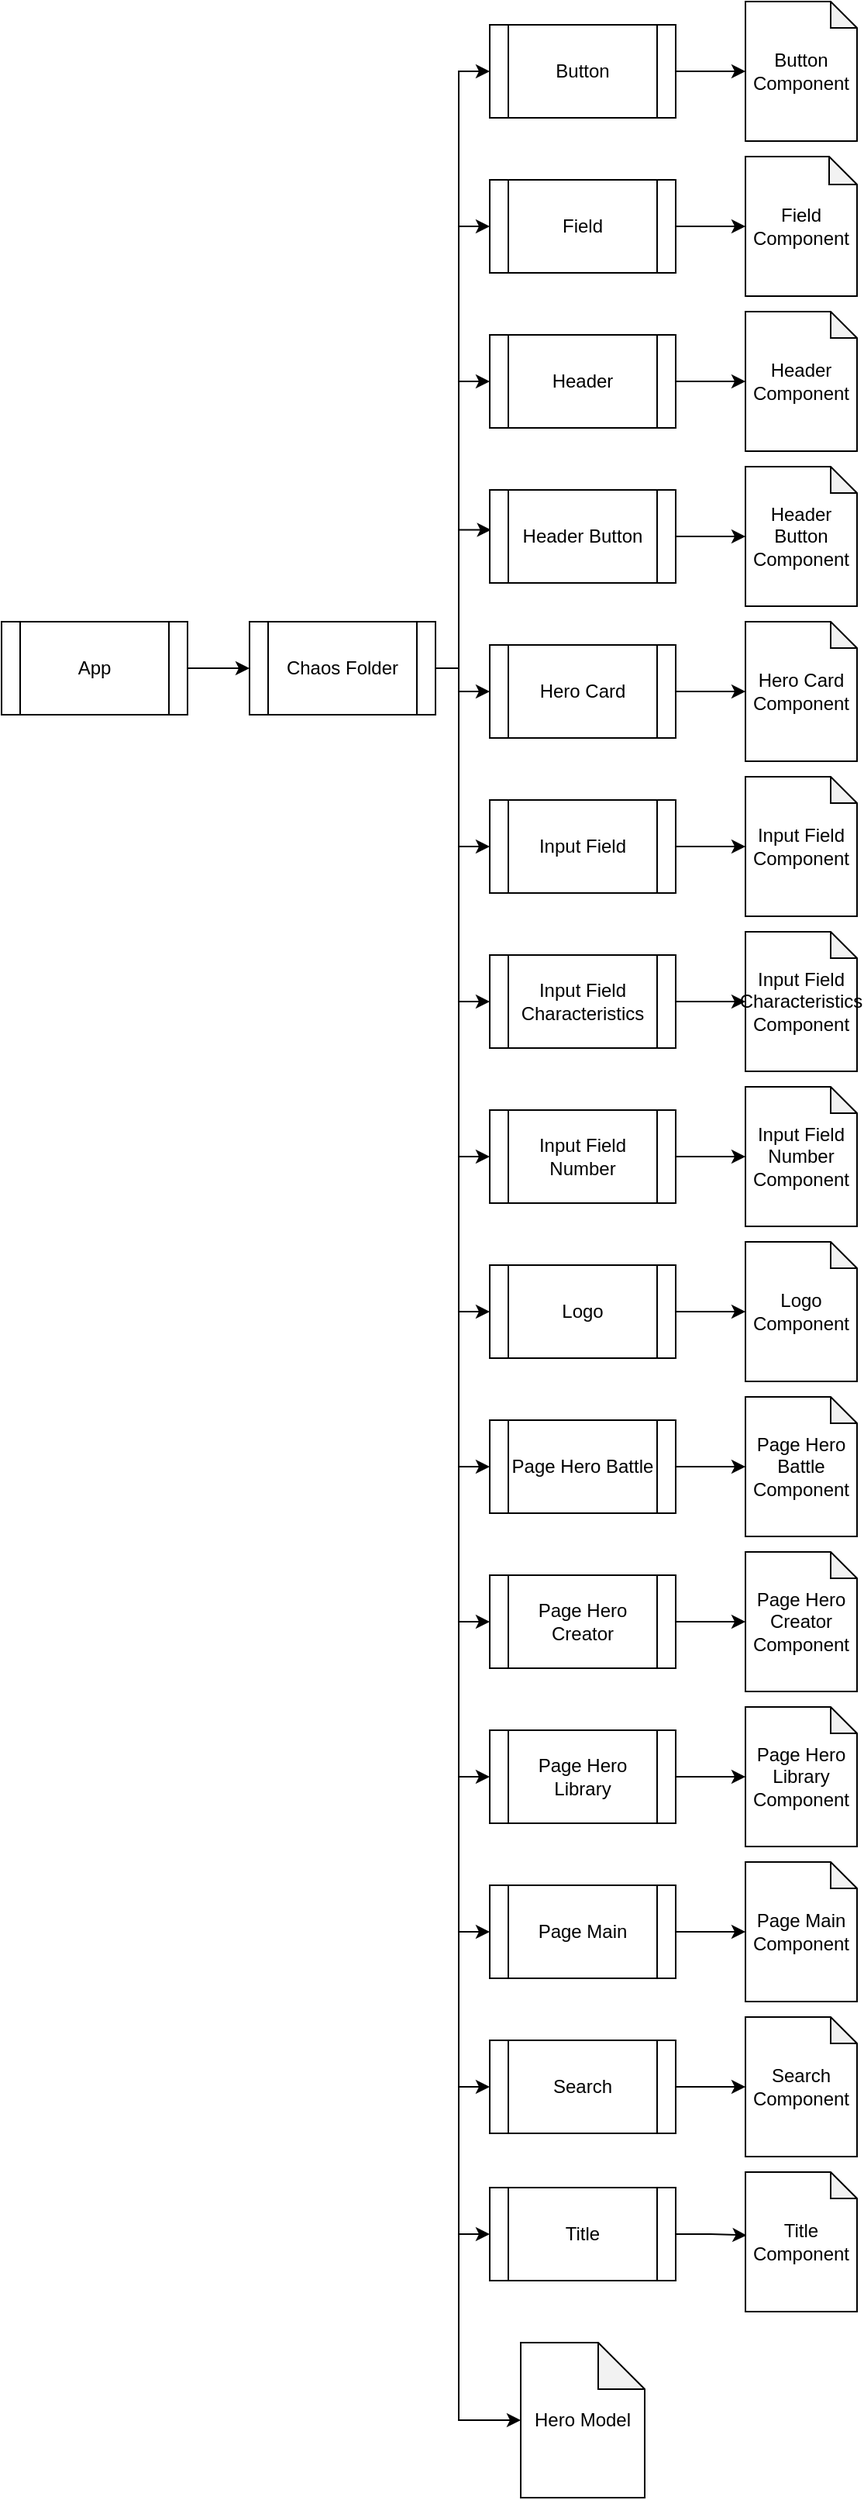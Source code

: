 <mxfile version="20.3.3" type="google"><diagram id="08lqqNatd9hqfFX3Qw4x" name="Page-1"><mxGraphModel grid="1" page="1" gridSize="10" guides="1" tooltips="1" connect="1" arrows="1" fold="1" pageScale="1" pageWidth="850" pageHeight="1100" math="0" shadow="0"><root><mxCell id="0"/><mxCell id="1" parent="0"/><mxCell id="8NWdOSgNrrAKJ-gWz4yP-1" value="Hero Model" style="shape=note;whiteSpace=wrap;html=1;backgroundOutline=1;darkOpacity=0.05;" vertex="1" parent="1"><mxGeometry x="445" y="1310" width="80" height="100" as="geometry"/></mxCell><mxCell id="8NWdOSgNrrAKJ-gWz4yP-36" style="edgeStyle=orthogonalEdgeStyle;rounded=0;orthogonalLoop=1;jettySize=auto;html=1;exitX=1;exitY=0.5;exitDx=0;exitDy=0;entryX=0;entryY=0.5;entryDx=0;entryDy=0;" edge="1" parent="1" source="8NWdOSgNrrAKJ-gWz4yP-3" target="8NWdOSgNrrAKJ-gWz4yP-4"><mxGeometry relative="1" as="geometry"/></mxCell><mxCell id="8NWdOSgNrrAKJ-gWz4yP-3" value="App" style="shape=process;whiteSpace=wrap;html=1;backgroundOutline=1;" vertex="1" parent="1"><mxGeometry x="110" y="200" width="120" height="60" as="geometry"/></mxCell><mxCell id="8NWdOSgNrrAKJ-gWz4yP-37" style="edgeStyle=orthogonalEdgeStyle;rounded=0;orthogonalLoop=1;jettySize=auto;html=1;exitX=1;exitY=0.5;exitDx=0;exitDy=0;entryX=0;entryY=0.5;entryDx=0;entryDy=0;" edge="1" parent="1" source="8NWdOSgNrrAKJ-gWz4yP-4" target="8NWdOSgNrrAKJ-gWz4yP-5"><mxGeometry relative="1" as="geometry"><Array as="points"><mxPoint x="405" y="230"/><mxPoint x="405" y="-155"/></Array></mxGeometry></mxCell><mxCell id="8NWdOSgNrrAKJ-gWz4yP-38" style="edgeStyle=orthogonalEdgeStyle;rounded=0;orthogonalLoop=1;jettySize=auto;html=1;exitX=1;exitY=0.5;exitDx=0;exitDy=0;entryX=0;entryY=0.5;entryDx=0;entryDy=0;" edge="1" parent="1" source="8NWdOSgNrrAKJ-gWz4yP-4" target="8NWdOSgNrrAKJ-gWz4yP-6"><mxGeometry relative="1" as="geometry"><Array as="points"><mxPoint x="405" y="230"/><mxPoint x="405" y="-55"/></Array></mxGeometry></mxCell><mxCell id="8NWdOSgNrrAKJ-gWz4yP-39" style="edgeStyle=orthogonalEdgeStyle;rounded=0;orthogonalLoop=1;jettySize=auto;html=1;exitX=1;exitY=0.5;exitDx=0;exitDy=0;entryX=0;entryY=0.5;entryDx=0;entryDy=0;" edge="1" parent="1" source="8NWdOSgNrrAKJ-gWz4yP-4" target="8NWdOSgNrrAKJ-gWz4yP-7"><mxGeometry relative="1" as="geometry"><Array as="points"><mxPoint x="405" y="230"/><mxPoint x="405" y="45"/></Array></mxGeometry></mxCell><mxCell id="8NWdOSgNrrAKJ-gWz4yP-40" style="edgeStyle=orthogonalEdgeStyle;rounded=0;orthogonalLoop=1;jettySize=auto;html=1;exitX=1;exitY=0.5;exitDx=0;exitDy=0;entryX=0.007;entryY=0.429;entryDx=0;entryDy=0;entryPerimeter=0;" edge="1" parent="1" source="8NWdOSgNrrAKJ-gWz4yP-4" target="8NWdOSgNrrAKJ-gWz4yP-8"><mxGeometry relative="1" as="geometry"><Array as="points"><mxPoint x="405" y="230"/><mxPoint x="405" y="141"/></Array></mxGeometry></mxCell><mxCell id="8NWdOSgNrrAKJ-gWz4yP-41" style="edgeStyle=orthogonalEdgeStyle;rounded=0;orthogonalLoop=1;jettySize=auto;html=1;exitX=1;exitY=0.5;exitDx=0;exitDy=0;" edge="1" parent="1" source="8NWdOSgNrrAKJ-gWz4yP-4" target="8NWdOSgNrrAKJ-gWz4yP-9"><mxGeometry relative="1" as="geometry"><Array as="points"><mxPoint x="405" y="230"/><mxPoint x="405" y="245"/></Array></mxGeometry></mxCell><mxCell id="8NWdOSgNrrAKJ-gWz4yP-42" style="edgeStyle=orthogonalEdgeStyle;rounded=0;orthogonalLoop=1;jettySize=auto;html=1;exitX=1;exitY=0.5;exitDx=0;exitDy=0;entryX=0;entryY=0.5;entryDx=0;entryDy=0;" edge="1" parent="1" source="8NWdOSgNrrAKJ-gWz4yP-4" target="8NWdOSgNrrAKJ-gWz4yP-10"><mxGeometry relative="1" as="geometry"><Array as="points"><mxPoint x="405" y="230"/><mxPoint x="405" y="345"/></Array></mxGeometry></mxCell><mxCell id="8NWdOSgNrrAKJ-gWz4yP-43" style="edgeStyle=orthogonalEdgeStyle;rounded=0;orthogonalLoop=1;jettySize=auto;html=1;exitX=1;exitY=0.5;exitDx=0;exitDy=0;entryX=0;entryY=0.5;entryDx=0;entryDy=0;" edge="1" parent="1" source="8NWdOSgNrrAKJ-gWz4yP-4" target="8NWdOSgNrrAKJ-gWz4yP-11"><mxGeometry relative="1" as="geometry"><Array as="points"><mxPoint x="405" y="230"/><mxPoint x="405" y="445"/></Array></mxGeometry></mxCell><mxCell id="8NWdOSgNrrAKJ-gWz4yP-44" style="edgeStyle=orthogonalEdgeStyle;rounded=0;orthogonalLoop=1;jettySize=auto;html=1;exitX=1;exitY=0.5;exitDx=0;exitDy=0;entryX=0;entryY=0.5;entryDx=0;entryDy=0;" edge="1" parent="1" source="8NWdOSgNrrAKJ-gWz4yP-4" target="8NWdOSgNrrAKJ-gWz4yP-12"><mxGeometry relative="1" as="geometry"><Array as="points"><mxPoint x="405" y="230"/><mxPoint x="405" y="545"/></Array></mxGeometry></mxCell><mxCell id="8NWdOSgNrrAKJ-gWz4yP-45" style="edgeStyle=orthogonalEdgeStyle;rounded=0;orthogonalLoop=1;jettySize=auto;html=1;exitX=1;exitY=0.5;exitDx=0;exitDy=0;entryX=0;entryY=0.5;entryDx=0;entryDy=0;" edge="1" parent="1" source="8NWdOSgNrrAKJ-gWz4yP-4" target="8NWdOSgNrrAKJ-gWz4yP-13"><mxGeometry relative="1" as="geometry"><Array as="points"><mxPoint x="405" y="230"/><mxPoint x="405" y="645"/></Array></mxGeometry></mxCell><mxCell id="8NWdOSgNrrAKJ-gWz4yP-46" style="edgeStyle=orthogonalEdgeStyle;rounded=0;orthogonalLoop=1;jettySize=auto;html=1;exitX=1;exitY=0.5;exitDx=0;exitDy=0;entryX=0;entryY=0.5;entryDx=0;entryDy=0;" edge="1" parent="1" source="8NWdOSgNrrAKJ-gWz4yP-4" target="8NWdOSgNrrAKJ-gWz4yP-14"><mxGeometry relative="1" as="geometry"><Array as="points"><mxPoint x="405" y="230"/><mxPoint x="405" y="745"/></Array></mxGeometry></mxCell><mxCell id="8NWdOSgNrrAKJ-gWz4yP-47" style="edgeStyle=orthogonalEdgeStyle;rounded=0;orthogonalLoop=1;jettySize=auto;html=1;exitX=1;exitY=0.5;exitDx=0;exitDy=0;entryX=0;entryY=0.5;entryDx=0;entryDy=0;" edge="1" parent="1" source="8NWdOSgNrrAKJ-gWz4yP-4" target="8NWdOSgNrrAKJ-gWz4yP-15"><mxGeometry relative="1" as="geometry"><Array as="points"><mxPoint x="405" y="230"/><mxPoint x="405" y="845"/></Array></mxGeometry></mxCell><mxCell id="8NWdOSgNrrAKJ-gWz4yP-48" style="edgeStyle=orthogonalEdgeStyle;rounded=0;orthogonalLoop=1;jettySize=auto;html=1;exitX=1;exitY=0.5;exitDx=0;exitDy=0;entryX=0;entryY=0.5;entryDx=0;entryDy=0;" edge="1" parent="1" source="8NWdOSgNrrAKJ-gWz4yP-4" target="8NWdOSgNrrAKJ-gWz4yP-16"><mxGeometry relative="1" as="geometry"><Array as="points"><mxPoint x="405" y="230"/><mxPoint x="405" y="945"/></Array></mxGeometry></mxCell><mxCell id="8NWdOSgNrrAKJ-gWz4yP-49" style="edgeStyle=orthogonalEdgeStyle;rounded=0;orthogonalLoop=1;jettySize=auto;html=1;exitX=1;exitY=0.5;exitDx=0;exitDy=0;entryX=0;entryY=0.5;entryDx=0;entryDy=0;" edge="1" parent="1" source="8NWdOSgNrrAKJ-gWz4yP-4" target="8NWdOSgNrrAKJ-gWz4yP-17"><mxGeometry relative="1" as="geometry"><Array as="points"><mxPoint x="405" y="230"/><mxPoint x="405" y="1045"/></Array></mxGeometry></mxCell><mxCell id="8NWdOSgNrrAKJ-gWz4yP-50" style="edgeStyle=orthogonalEdgeStyle;rounded=0;orthogonalLoop=1;jettySize=auto;html=1;exitX=1;exitY=0.5;exitDx=0;exitDy=0;entryX=0;entryY=0.5;entryDx=0;entryDy=0;" edge="1" parent="1" source="8NWdOSgNrrAKJ-gWz4yP-4" target="8NWdOSgNrrAKJ-gWz4yP-18"><mxGeometry relative="1" as="geometry"><Array as="points"><mxPoint x="405" y="230"/><mxPoint x="405" y="1145"/></Array></mxGeometry></mxCell><mxCell id="8NWdOSgNrrAKJ-gWz4yP-51" style="edgeStyle=orthogonalEdgeStyle;rounded=0;orthogonalLoop=1;jettySize=auto;html=1;exitX=1;exitY=0.5;exitDx=0;exitDy=0;entryX=0;entryY=0.5;entryDx=0;entryDy=0;" edge="1" parent="1" source="8NWdOSgNrrAKJ-gWz4yP-4" target="8NWdOSgNrrAKJ-gWz4yP-19"><mxGeometry relative="1" as="geometry"><Array as="points"><mxPoint x="405" y="230"/><mxPoint x="405" y="1240"/></Array></mxGeometry></mxCell><mxCell id="8NWdOSgNrrAKJ-gWz4yP-67" style="edgeStyle=orthogonalEdgeStyle;rounded=0;orthogonalLoop=1;jettySize=auto;html=1;exitX=1;exitY=0.5;exitDx=0;exitDy=0;entryX=0;entryY=0.5;entryDx=0;entryDy=0;entryPerimeter=0;" edge="1" parent="1" source="8NWdOSgNrrAKJ-gWz4yP-4" target="8NWdOSgNrrAKJ-gWz4yP-1"><mxGeometry relative="1" as="geometry"><Array as="points"><mxPoint x="405" y="230"/><mxPoint x="405" y="1360"/></Array></mxGeometry></mxCell><mxCell id="8NWdOSgNrrAKJ-gWz4yP-4" value="Chaos Folder" style="shape=process;whiteSpace=wrap;html=1;backgroundOutline=1;" vertex="1" parent="1"><mxGeometry x="270" y="200" width="120" height="60" as="geometry"/></mxCell><mxCell id="8NWdOSgNrrAKJ-gWz4yP-52" style="edgeStyle=orthogonalEdgeStyle;rounded=0;orthogonalLoop=1;jettySize=auto;html=1;exitX=1;exitY=0.5;exitDx=0;exitDy=0;entryX=0;entryY=0.5;entryDx=0;entryDy=0;entryPerimeter=0;" edge="1" parent="1" source="8NWdOSgNrrAKJ-gWz4yP-5" target="8NWdOSgNrrAKJ-gWz4yP-20"><mxGeometry relative="1" as="geometry"/></mxCell><mxCell id="8NWdOSgNrrAKJ-gWz4yP-5" value="Button" style="shape=process;whiteSpace=wrap;html=1;backgroundOutline=1;" vertex="1" parent="1"><mxGeometry x="425" y="-185" width="120" height="60" as="geometry"/></mxCell><mxCell id="8NWdOSgNrrAKJ-gWz4yP-53" style="edgeStyle=orthogonalEdgeStyle;rounded=0;orthogonalLoop=1;jettySize=auto;html=1;exitX=1;exitY=0.5;exitDx=0;exitDy=0;entryX=0;entryY=0.5;entryDx=0;entryDy=0;entryPerimeter=0;" edge="1" parent="1" source="8NWdOSgNrrAKJ-gWz4yP-6" target="8NWdOSgNrrAKJ-gWz4yP-21"><mxGeometry relative="1" as="geometry"/></mxCell><mxCell id="8NWdOSgNrrAKJ-gWz4yP-6" value="Field" style="shape=process;whiteSpace=wrap;html=1;backgroundOutline=1;" vertex="1" parent="1"><mxGeometry x="425" y="-85" width="120" height="60" as="geometry"/></mxCell><mxCell id="8NWdOSgNrrAKJ-gWz4yP-54" style="edgeStyle=orthogonalEdgeStyle;rounded=0;orthogonalLoop=1;jettySize=auto;html=1;exitX=1;exitY=0.5;exitDx=0;exitDy=0;entryX=0;entryY=0.5;entryDx=0;entryDy=0;entryPerimeter=0;" edge="1" parent="1" source="8NWdOSgNrrAKJ-gWz4yP-7" target="8NWdOSgNrrAKJ-gWz4yP-22"><mxGeometry relative="1" as="geometry"/></mxCell><mxCell id="8NWdOSgNrrAKJ-gWz4yP-7" value="Header" style="shape=process;whiteSpace=wrap;html=1;backgroundOutline=1;" vertex="1" parent="1"><mxGeometry x="425" y="15" width="120" height="60" as="geometry"/></mxCell><mxCell id="8NWdOSgNrrAKJ-gWz4yP-55" style="edgeStyle=orthogonalEdgeStyle;rounded=0;orthogonalLoop=1;jettySize=auto;html=1;exitX=1;exitY=0.5;exitDx=0;exitDy=0;entryX=0;entryY=0.5;entryDx=0;entryDy=0;entryPerimeter=0;" edge="1" parent="1" source="8NWdOSgNrrAKJ-gWz4yP-8" target="8NWdOSgNrrAKJ-gWz4yP-23"><mxGeometry relative="1" as="geometry"/></mxCell><mxCell id="8NWdOSgNrrAKJ-gWz4yP-8" value="Header Button" style="shape=process;whiteSpace=wrap;html=1;backgroundOutline=1;" vertex="1" parent="1"><mxGeometry x="425" y="115" width="120" height="60" as="geometry"/></mxCell><mxCell id="8NWdOSgNrrAKJ-gWz4yP-56" style="edgeStyle=orthogonalEdgeStyle;rounded=0;orthogonalLoop=1;jettySize=auto;html=1;exitX=1;exitY=0.5;exitDx=0;exitDy=0;entryX=0;entryY=0.5;entryDx=0;entryDy=0;entryPerimeter=0;" edge="1" parent="1" source="8NWdOSgNrrAKJ-gWz4yP-9" target="8NWdOSgNrrAKJ-gWz4yP-24"><mxGeometry relative="1" as="geometry"/></mxCell><mxCell id="8NWdOSgNrrAKJ-gWz4yP-9" value="Hero Card" style="shape=process;whiteSpace=wrap;html=1;backgroundOutline=1;" vertex="1" parent="1"><mxGeometry x="425" y="215" width="120" height="60" as="geometry"/></mxCell><mxCell id="8NWdOSgNrrAKJ-gWz4yP-57" style="edgeStyle=orthogonalEdgeStyle;rounded=0;orthogonalLoop=1;jettySize=auto;html=1;exitX=1;exitY=0.5;exitDx=0;exitDy=0;entryX=0;entryY=0.5;entryDx=0;entryDy=0;entryPerimeter=0;" edge="1" parent="1" source="8NWdOSgNrrAKJ-gWz4yP-10" target="8NWdOSgNrrAKJ-gWz4yP-25"><mxGeometry relative="1" as="geometry"/></mxCell><mxCell id="8NWdOSgNrrAKJ-gWz4yP-10" value="Input Field" style="shape=process;whiteSpace=wrap;html=1;backgroundOutline=1;" vertex="1" parent="1"><mxGeometry x="425" y="315" width="120" height="60" as="geometry"/></mxCell><mxCell id="8NWdOSgNrrAKJ-gWz4yP-58" style="edgeStyle=orthogonalEdgeStyle;rounded=0;orthogonalLoop=1;jettySize=auto;html=1;exitX=1;exitY=0.5;exitDx=0;exitDy=0;entryX=0;entryY=0.5;entryDx=0;entryDy=0;entryPerimeter=0;" edge="1" parent="1" source="8NWdOSgNrrAKJ-gWz4yP-11" target="8NWdOSgNrrAKJ-gWz4yP-26"><mxGeometry relative="1" as="geometry"/></mxCell><mxCell id="8NWdOSgNrrAKJ-gWz4yP-11" value="Input Field Characteristics" style="shape=process;whiteSpace=wrap;html=1;backgroundOutline=1;" vertex="1" parent="1"><mxGeometry x="425" y="415" width="120" height="60" as="geometry"/></mxCell><mxCell id="8NWdOSgNrrAKJ-gWz4yP-59" style="edgeStyle=orthogonalEdgeStyle;rounded=0;orthogonalLoop=1;jettySize=auto;html=1;exitX=1;exitY=0.5;exitDx=0;exitDy=0;entryX=0;entryY=0.5;entryDx=0;entryDy=0;entryPerimeter=0;" edge="1" parent="1" source="8NWdOSgNrrAKJ-gWz4yP-12" target="8NWdOSgNrrAKJ-gWz4yP-27"><mxGeometry relative="1" as="geometry"/></mxCell><mxCell id="8NWdOSgNrrAKJ-gWz4yP-12" value="Input Field Number" style="shape=process;whiteSpace=wrap;html=1;backgroundOutline=1;" vertex="1" parent="1"><mxGeometry x="425" y="515" width="120" height="60" as="geometry"/></mxCell><mxCell id="8NWdOSgNrrAKJ-gWz4yP-60" style="edgeStyle=orthogonalEdgeStyle;rounded=0;orthogonalLoop=1;jettySize=auto;html=1;exitX=1;exitY=0.5;exitDx=0;exitDy=0;entryX=0;entryY=0.5;entryDx=0;entryDy=0;entryPerimeter=0;" edge="1" parent="1" source="8NWdOSgNrrAKJ-gWz4yP-13" target="8NWdOSgNrrAKJ-gWz4yP-28"><mxGeometry relative="1" as="geometry"/></mxCell><mxCell id="8NWdOSgNrrAKJ-gWz4yP-13" value="Logo" style="shape=process;whiteSpace=wrap;html=1;backgroundOutline=1;" vertex="1" parent="1"><mxGeometry x="425" y="615" width="120" height="60" as="geometry"/></mxCell><mxCell id="8NWdOSgNrrAKJ-gWz4yP-61" style="edgeStyle=orthogonalEdgeStyle;rounded=0;orthogonalLoop=1;jettySize=auto;html=1;exitX=1;exitY=0.5;exitDx=0;exitDy=0;entryX=0;entryY=0.5;entryDx=0;entryDy=0;entryPerimeter=0;" edge="1" parent="1" source="8NWdOSgNrrAKJ-gWz4yP-14" target="8NWdOSgNrrAKJ-gWz4yP-29"><mxGeometry relative="1" as="geometry"/></mxCell><mxCell id="8NWdOSgNrrAKJ-gWz4yP-14" value="Page Hero Battle" style="shape=process;whiteSpace=wrap;html=1;backgroundOutline=1;" vertex="1" parent="1"><mxGeometry x="425" y="715" width="120" height="60" as="geometry"/></mxCell><mxCell id="8NWdOSgNrrAKJ-gWz4yP-62" style="edgeStyle=orthogonalEdgeStyle;rounded=0;orthogonalLoop=1;jettySize=auto;html=1;exitX=1;exitY=0.5;exitDx=0;exitDy=0;" edge="1" parent="1" source="8NWdOSgNrrAKJ-gWz4yP-15" target="8NWdOSgNrrAKJ-gWz4yP-30"><mxGeometry relative="1" as="geometry"/></mxCell><mxCell id="8NWdOSgNrrAKJ-gWz4yP-15" value="Page Hero Creator" style="shape=process;whiteSpace=wrap;html=1;backgroundOutline=1;" vertex="1" parent="1"><mxGeometry x="425" y="815" width="120" height="60" as="geometry"/></mxCell><mxCell id="8NWdOSgNrrAKJ-gWz4yP-63" style="edgeStyle=orthogonalEdgeStyle;rounded=0;orthogonalLoop=1;jettySize=auto;html=1;exitX=1;exitY=0.5;exitDx=0;exitDy=0;entryX=0;entryY=0.5;entryDx=0;entryDy=0;entryPerimeter=0;" edge="1" parent="1" source="8NWdOSgNrrAKJ-gWz4yP-16" target="8NWdOSgNrrAKJ-gWz4yP-31"><mxGeometry relative="1" as="geometry"/></mxCell><mxCell id="8NWdOSgNrrAKJ-gWz4yP-16" value="Page Hero Library" style="shape=process;whiteSpace=wrap;html=1;backgroundOutline=1;" vertex="1" parent="1"><mxGeometry x="425" y="915" width="120" height="60" as="geometry"/></mxCell><mxCell id="8NWdOSgNrrAKJ-gWz4yP-64" style="edgeStyle=orthogonalEdgeStyle;rounded=0;orthogonalLoop=1;jettySize=auto;html=1;exitX=1;exitY=0.5;exitDx=0;exitDy=0;entryX=0;entryY=0.5;entryDx=0;entryDy=0;entryPerimeter=0;" edge="1" parent="1" source="8NWdOSgNrrAKJ-gWz4yP-17" target="8NWdOSgNrrAKJ-gWz4yP-32"><mxGeometry relative="1" as="geometry"/></mxCell><mxCell id="8NWdOSgNrrAKJ-gWz4yP-17" value="Page Main" style="shape=process;whiteSpace=wrap;html=1;backgroundOutline=1;" vertex="1" parent="1"><mxGeometry x="425" y="1015" width="120" height="60" as="geometry"/></mxCell><mxCell id="8NWdOSgNrrAKJ-gWz4yP-65" style="edgeStyle=orthogonalEdgeStyle;rounded=0;orthogonalLoop=1;jettySize=auto;html=1;exitX=1;exitY=0.5;exitDx=0;exitDy=0;entryX=0;entryY=0.5;entryDx=0;entryDy=0;entryPerimeter=0;" edge="1" parent="1" source="8NWdOSgNrrAKJ-gWz4yP-18" target="8NWdOSgNrrAKJ-gWz4yP-33"><mxGeometry relative="1" as="geometry"/></mxCell><mxCell id="8NWdOSgNrrAKJ-gWz4yP-18" value="Search" style="shape=process;whiteSpace=wrap;html=1;backgroundOutline=1;" vertex="1" parent="1"><mxGeometry x="425" y="1115" width="120" height="60" as="geometry"/></mxCell><mxCell id="8NWdOSgNrrAKJ-gWz4yP-66" style="edgeStyle=orthogonalEdgeStyle;rounded=0;orthogonalLoop=1;jettySize=auto;html=1;exitX=1;exitY=0.5;exitDx=0;exitDy=0;entryX=0.01;entryY=0.453;entryDx=0;entryDy=0;entryPerimeter=0;" edge="1" parent="1" source="8NWdOSgNrrAKJ-gWz4yP-19" target="8NWdOSgNrrAKJ-gWz4yP-34"><mxGeometry relative="1" as="geometry"/></mxCell><mxCell id="8NWdOSgNrrAKJ-gWz4yP-19" value="Title" style="shape=process;whiteSpace=wrap;html=1;backgroundOutline=1;" vertex="1" parent="1"><mxGeometry x="425" y="1210" width="120" height="60" as="geometry"/></mxCell><mxCell id="8NWdOSgNrrAKJ-gWz4yP-20" value="Button Component" style="shape=note;whiteSpace=wrap;html=1;backgroundOutline=1;darkOpacity=0.05;size=17;" vertex="1" parent="1"><mxGeometry x="590" y="-200" width="72" height="90" as="geometry"/></mxCell><mxCell id="8NWdOSgNrrAKJ-gWz4yP-21" value="Field Component" style="shape=note;whiteSpace=wrap;html=1;backgroundOutline=1;darkOpacity=0.05;size=18;" vertex="1" parent="1"><mxGeometry x="590" y="-100" width="72" height="90" as="geometry"/></mxCell><mxCell id="8NWdOSgNrrAKJ-gWz4yP-22" value="Header Component" style="shape=note;whiteSpace=wrap;html=1;backgroundOutline=1;darkOpacity=0.05;size=17;" vertex="1" parent="1"><mxGeometry x="590" width="72" height="90" as="geometry"/></mxCell><mxCell id="8NWdOSgNrrAKJ-gWz4yP-23" value="Header Button Component" style="shape=note;whiteSpace=wrap;html=1;backgroundOutline=1;darkOpacity=0.05;size=17;" vertex="1" parent="1"><mxGeometry x="590" y="100" width="72" height="90" as="geometry"/></mxCell><mxCell id="8NWdOSgNrrAKJ-gWz4yP-24" value="Hero Card Component" style="shape=note;whiteSpace=wrap;html=1;backgroundOutline=1;darkOpacity=0.05;size=17;" vertex="1" parent="1"><mxGeometry x="590" y="200" width="72" height="90" as="geometry"/></mxCell><mxCell id="8NWdOSgNrrAKJ-gWz4yP-25" value="Input Field Component" style="shape=note;whiteSpace=wrap;html=1;backgroundOutline=1;darkOpacity=0.05;size=17;" vertex="1" parent="1"><mxGeometry x="590" y="300" width="72" height="90" as="geometry"/></mxCell><mxCell id="8NWdOSgNrrAKJ-gWz4yP-26" value="Input Field Characteristics Component" style="shape=note;whiteSpace=wrap;html=1;backgroundOutline=1;darkOpacity=0.05;size=17;" vertex="1" parent="1"><mxGeometry x="590" y="400" width="72" height="90" as="geometry"/></mxCell><mxCell id="8NWdOSgNrrAKJ-gWz4yP-27" value="Input Field Number Component" style="shape=note;whiteSpace=wrap;html=1;backgroundOutline=1;darkOpacity=0.05;size=17;" vertex="1" parent="1"><mxGeometry x="590" y="500" width="72" height="90" as="geometry"/></mxCell><mxCell id="8NWdOSgNrrAKJ-gWz4yP-28" value="Logo Component" style="shape=note;whiteSpace=wrap;html=1;backgroundOutline=1;darkOpacity=0.05;size=17;" vertex="1" parent="1"><mxGeometry x="590" y="600" width="72" height="90" as="geometry"/></mxCell><mxCell id="8NWdOSgNrrAKJ-gWz4yP-29" value="Page Hero Battle Component" style="shape=note;whiteSpace=wrap;html=1;backgroundOutline=1;darkOpacity=0.05;size=17;" vertex="1" parent="1"><mxGeometry x="590" y="700" width="72" height="90" as="geometry"/></mxCell><mxCell id="8NWdOSgNrrAKJ-gWz4yP-30" value="Page Hero Creator Component" style="shape=note;whiteSpace=wrap;html=1;backgroundOutline=1;darkOpacity=0.05;size=17;" vertex="1" parent="1"><mxGeometry x="590" y="800" width="72" height="90" as="geometry"/></mxCell><mxCell id="8NWdOSgNrrAKJ-gWz4yP-31" value="Page Hero Library Component" style="shape=note;whiteSpace=wrap;html=1;backgroundOutline=1;darkOpacity=0.05;size=17;" vertex="1" parent="1"><mxGeometry x="590" y="900" width="72" height="90" as="geometry"/></mxCell><mxCell id="8NWdOSgNrrAKJ-gWz4yP-32" value="Page Main Component" style="shape=note;whiteSpace=wrap;html=1;backgroundOutline=1;darkOpacity=0.05;size=17;" vertex="1" parent="1"><mxGeometry x="590" y="1000" width="72" height="90" as="geometry"/></mxCell><mxCell id="8NWdOSgNrrAKJ-gWz4yP-33" value="Search Component" style="shape=note;whiteSpace=wrap;html=1;backgroundOutline=1;darkOpacity=0.05;size=17;" vertex="1" parent="1"><mxGeometry x="590" y="1100" width="72" height="90" as="geometry"/></mxCell><mxCell id="8NWdOSgNrrAKJ-gWz4yP-34" value="Title Component" style="shape=note;whiteSpace=wrap;html=1;backgroundOutline=1;darkOpacity=0.05;size=17;" vertex="1" parent="1"><mxGeometry x="590" y="1200" width="72" height="90" as="geometry"/></mxCell></root></mxGraphModel></diagram></mxfile>